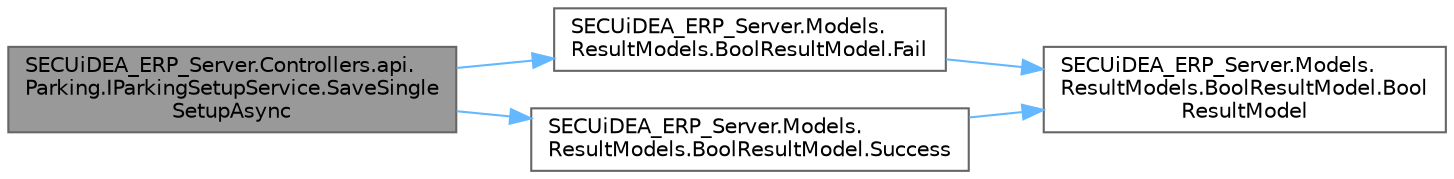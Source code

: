 digraph "SECUiDEA_ERP_Server.Controllers.api.Parking.IParkingSetupService.SaveSingleSetupAsync"
{
 // LATEX_PDF_SIZE
  bgcolor="transparent";
  edge [fontname=Helvetica,fontsize=10,labelfontname=Helvetica,labelfontsize=10];
  node [fontname=Helvetica,fontsize=10,shape=box,height=0.2,width=0.4];
  rankdir="LR";
  Node1 [id="Node000001",label="SECUiDEA_ERP_Server.Controllers.api.\lParking.IParkingSetupService.SaveSingle\lSetupAsync",height=0.2,width=0.4,color="gray40", fillcolor="grey60", style="filled", fontcolor="black",tooltip="단일 API 설정 저장"];
  Node1 -> Node2 [id="edge1_Node000001_Node000002",color="steelblue1",style="solid",tooltip=" "];
  Node2 [id="Node000002",label="SECUiDEA_ERP_Server.Models.\lResultModels.BoolResultModel.Fail",height=0.2,width=0.4,color="grey40", fillcolor="white", style="filled",URL="$class_s_e_c_ui_d_e_a___e_r_p___server_1_1_models_1_1_result_models_1_1_bool_result_model.html#a7bb335fcad0508bd2749cc9179c8c1ec",tooltip=" "];
  Node2 -> Node3 [id="edge2_Node000002_Node000003",color="steelblue1",style="solid",tooltip=" "];
  Node3 [id="Node000003",label="SECUiDEA_ERP_Server.Models.\lResultModels.BoolResultModel.Bool\lResultModel",height=0.2,width=0.4,color="grey40", fillcolor="white", style="filled",URL="$class_s_e_c_ui_d_e_a___e_r_p___server_1_1_models_1_1_result_models_1_1_bool_result_model.html#ad40974f127682f30e7b5634d62800e23",tooltip=" "];
  Node1 -> Node4 [id="edge3_Node000001_Node000004",color="steelblue1",style="solid",tooltip=" "];
  Node4 [id="Node000004",label="SECUiDEA_ERP_Server.Models.\lResultModels.BoolResultModel.Success",height=0.2,width=0.4,color="grey40", fillcolor="white", style="filled",URL="$class_s_e_c_ui_d_e_a___e_r_p___server_1_1_models_1_1_result_models_1_1_bool_result_model.html#a8b0ef2b800da87eeb1046e0bb6219b6f",tooltip=" "];
  Node4 -> Node3 [id="edge4_Node000004_Node000003",color="steelblue1",style="solid",tooltip=" "];
}
